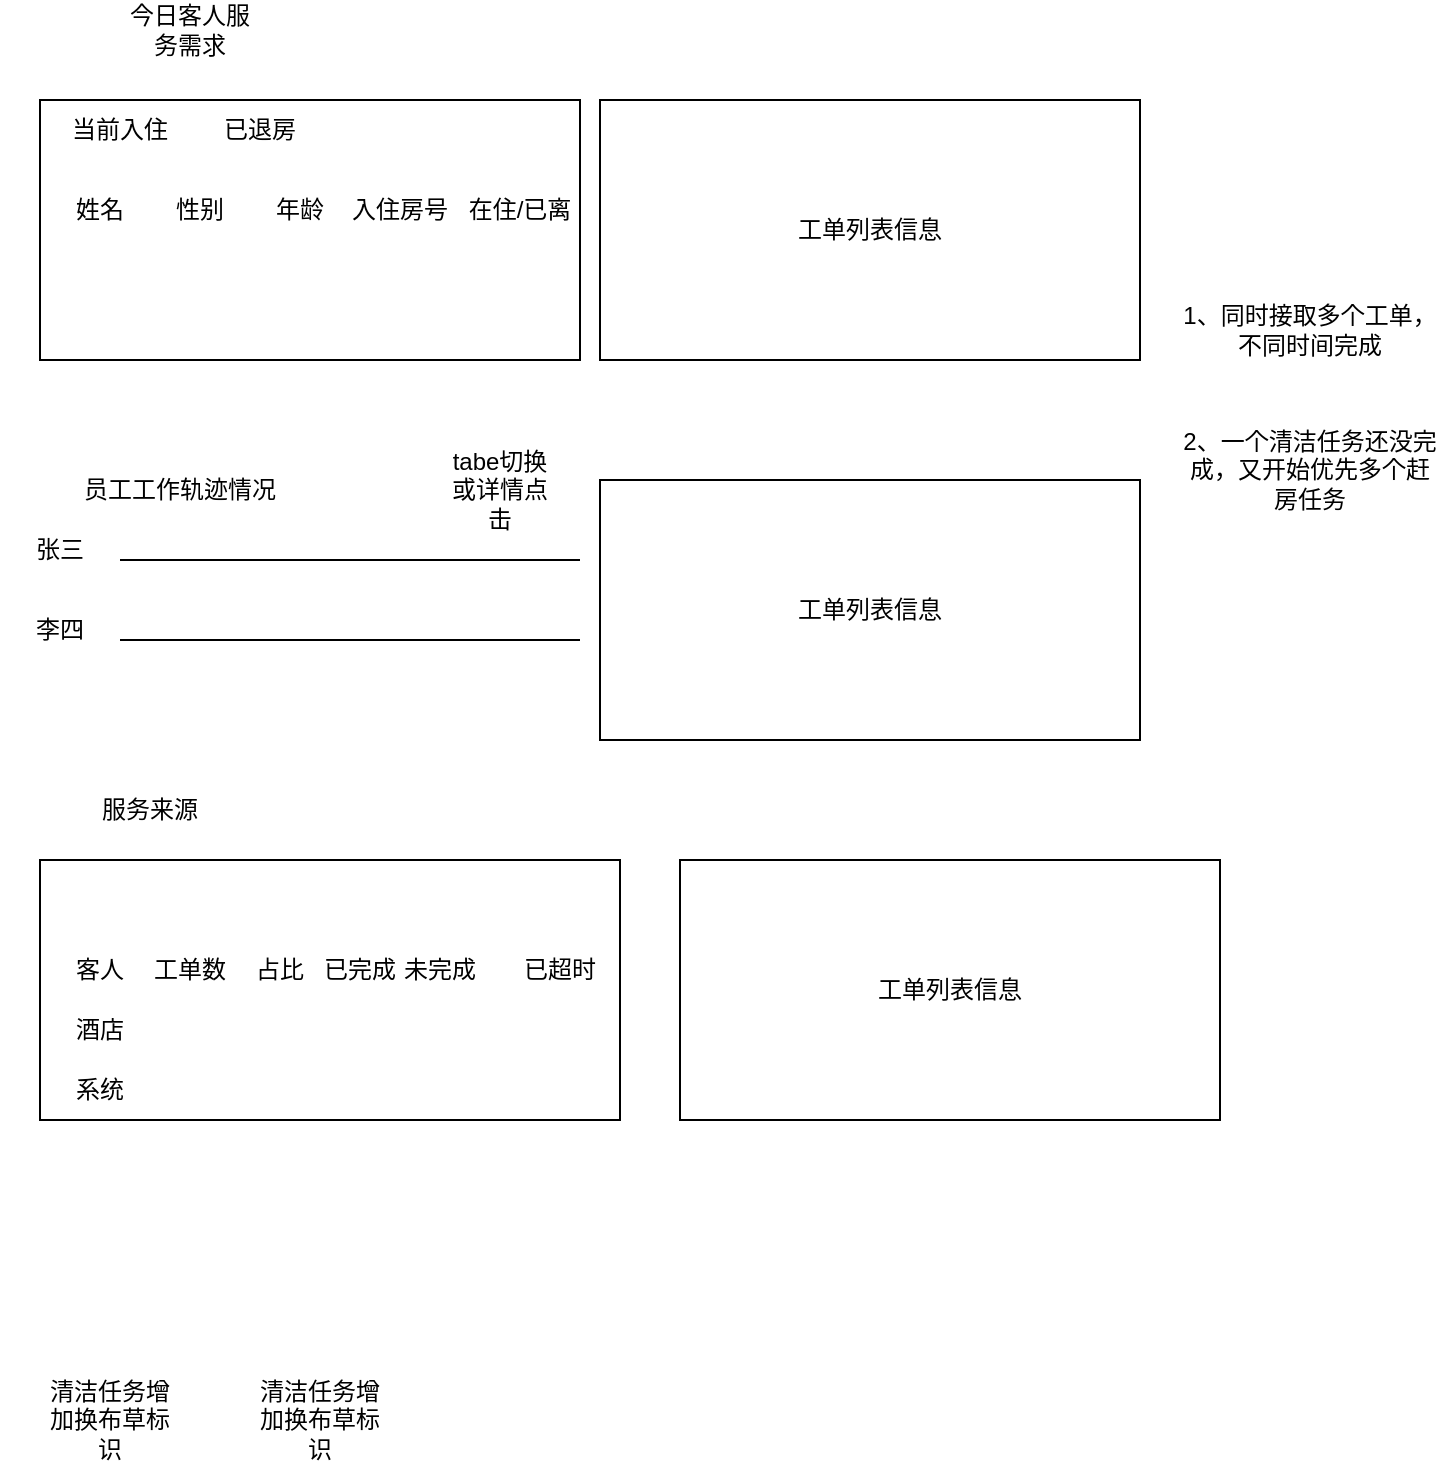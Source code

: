 <mxfile version="24.7.6">
  <diagram name="第 1 页" id="-0JCK4r_XHH6FC-igSx-">
    <mxGraphModel dx="794" dy="454" grid="1" gridSize="10" guides="1" tooltips="1" connect="1" arrows="1" fold="1" page="1" pageScale="1" pageWidth="827" pageHeight="1169" math="0" shadow="0">
      <root>
        <mxCell id="0" />
        <mxCell id="1" parent="0" />
        <mxCell id="fC3G323dH9RH2aXDCVsZ-8" value="" style="rounded=0;whiteSpace=wrap;html=1;" parent="1" vertex="1">
          <mxGeometry x="50" y="90" width="270" height="130" as="geometry" />
        </mxCell>
        <mxCell id="fC3G323dH9RH2aXDCVsZ-1" value="今日客人服务需求" style="text;html=1;align=center;verticalAlign=middle;whiteSpace=wrap;rounded=0;" parent="1" vertex="1">
          <mxGeometry x="90" y="40" width="70" height="30" as="geometry" />
        </mxCell>
        <mxCell id="fC3G323dH9RH2aXDCVsZ-2" value="当前入住" style="text;html=1;align=center;verticalAlign=middle;whiteSpace=wrap;rounded=0;" parent="1" vertex="1">
          <mxGeometry x="60" y="90" width="60" height="30" as="geometry" />
        </mxCell>
        <mxCell id="fC3G323dH9RH2aXDCVsZ-3" value="已退房" style="text;html=1;align=center;verticalAlign=middle;whiteSpace=wrap;rounded=0;" parent="1" vertex="1">
          <mxGeometry x="130" y="90" width="60" height="30" as="geometry" />
        </mxCell>
        <mxCell id="fC3G323dH9RH2aXDCVsZ-4" value="姓名" style="text;html=1;align=center;verticalAlign=middle;whiteSpace=wrap;rounded=0;" parent="1" vertex="1">
          <mxGeometry x="50" y="130" width="60" height="30" as="geometry" />
        </mxCell>
        <mxCell id="fC3G323dH9RH2aXDCVsZ-5" value="性别" style="text;html=1;align=center;verticalAlign=middle;whiteSpace=wrap;rounded=0;" parent="1" vertex="1">
          <mxGeometry x="100" y="130" width="60" height="30" as="geometry" />
        </mxCell>
        <mxCell id="fC3G323dH9RH2aXDCVsZ-6" value="在住/已离" style="text;html=1;align=center;verticalAlign=middle;whiteSpace=wrap;rounded=0;" parent="1" vertex="1">
          <mxGeometry x="260" y="130" width="60" height="30" as="geometry" />
        </mxCell>
        <mxCell id="fC3G323dH9RH2aXDCVsZ-7" value="年龄" style="text;html=1;align=center;verticalAlign=middle;whiteSpace=wrap;rounded=0;" parent="1" vertex="1">
          <mxGeometry x="150" y="130" width="60" height="30" as="geometry" />
        </mxCell>
        <mxCell id="fC3G323dH9RH2aXDCVsZ-9" value="工单列表信息" style="rounded=0;whiteSpace=wrap;html=1;" parent="1" vertex="1">
          <mxGeometry x="330" y="90" width="270" height="130" as="geometry" />
        </mxCell>
        <mxCell id="fC3G323dH9RH2aXDCVsZ-10" value="入住房号" style="text;html=1;align=center;verticalAlign=middle;whiteSpace=wrap;rounded=0;" parent="1" vertex="1">
          <mxGeometry x="200" y="130" width="60" height="30" as="geometry" />
        </mxCell>
        <mxCell id="fC3G323dH9RH2aXDCVsZ-11" value="" style="endArrow=none;html=1;rounded=0;" parent="1" edge="1">
          <mxGeometry width="50" height="50" relative="1" as="geometry">
            <mxPoint x="90" y="320" as="sourcePoint" />
            <mxPoint x="320" y="320" as="targetPoint" />
          </mxGeometry>
        </mxCell>
        <mxCell id="fC3G323dH9RH2aXDCVsZ-12" value="员工工作轨迹情况" style="text;html=1;align=center;verticalAlign=middle;whiteSpace=wrap;rounded=0;" parent="1" vertex="1">
          <mxGeometry x="70" y="270" width="100" height="30" as="geometry" />
        </mxCell>
        <mxCell id="fC3G323dH9RH2aXDCVsZ-13" value="工单列表信息" style="rounded=0;whiteSpace=wrap;html=1;" parent="1" vertex="1">
          <mxGeometry x="330" y="280" width="270" height="130" as="geometry" />
        </mxCell>
        <mxCell id="fC3G323dH9RH2aXDCVsZ-14" value="张三" style="text;html=1;align=center;verticalAlign=middle;whiteSpace=wrap;rounded=0;" parent="1" vertex="1">
          <mxGeometry x="30" y="300" width="60" height="30" as="geometry" />
        </mxCell>
        <mxCell id="fC3G323dH9RH2aXDCVsZ-15" value="李四" style="text;html=1;align=center;verticalAlign=middle;whiteSpace=wrap;rounded=0;" parent="1" vertex="1">
          <mxGeometry x="30" y="340" width="60" height="30" as="geometry" />
        </mxCell>
        <mxCell id="fC3G323dH9RH2aXDCVsZ-16" value="" style="endArrow=none;html=1;rounded=0;" parent="1" edge="1">
          <mxGeometry width="50" height="50" relative="1" as="geometry">
            <mxPoint x="90" y="360" as="sourcePoint" />
            <mxPoint x="320" y="360" as="targetPoint" />
          </mxGeometry>
        </mxCell>
        <mxCell id="fC3G323dH9RH2aXDCVsZ-17" value="tabe切换或详情点击" style="text;html=1;align=center;verticalAlign=middle;whiteSpace=wrap;rounded=0;" parent="1" vertex="1">
          <mxGeometry x="250" y="270" width="60" height="30" as="geometry" />
        </mxCell>
        <mxCell id="fC3G323dH9RH2aXDCVsZ-19" value="" style="rounded=0;whiteSpace=wrap;html=1;" parent="1" vertex="1">
          <mxGeometry x="50" y="470" width="290" height="130" as="geometry" />
        </mxCell>
        <mxCell id="fC3G323dH9RH2aXDCVsZ-20" value="服务来源" style="text;html=1;align=center;verticalAlign=middle;whiteSpace=wrap;rounded=0;" parent="1" vertex="1">
          <mxGeometry x="70" y="430" width="70" height="30" as="geometry" />
        </mxCell>
        <mxCell id="fC3G323dH9RH2aXDCVsZ-23" value="客人" style="text;html=1;align=center;verticalAlign=middle;whiteSpace=wrap;rounded=0;" parent="1" vertex="1">
          <mxGeometry x="50" y="510" width="60" height="30" as="geometry" />
        </mxCell>
        <mxCell id="fC3G323dH9RH2aXDCVsZ-24" value="工单数" style="text;html=1;align=center;verticalAlign=middle;whiteSpace=wrap;rounded=0;" parent="1" vertex="1">
          <mxGeometry x="95" y="510" width="60" height="30" as="geometry" />
        </mxCell>
        <mxCell id="fC3G323dH9RH2aXDCVsZ-25" value="已超时" style="text;html=1;align=center;verticalAlign=middle;whiteSpace=wrap;rounded=0;" parent="1" vertex="1">
          <mxGeometry x="280" y="510" width="60" height="30" as="geometry" />
        </mxCell>
        <mxCell id="fC3G323dH9RH2aXDCVsZ-26" value="已完成" style="text;html=1;align=center;verticalAlign=middle;whiteSpace=wrap;rounded=0;" parent="1" vertex="1">
          <mxGeometry x="180" y="510" width="60" height="30" as="geometry" />
        </mxCell>
        <mxCell id="fC3G323dH9RH2aXDCVsZ-27" value="工单列表信息" style="rounded=0;whiteSpace=wrap;html=1;" parent="1" vertex="1">
          <mxGeometry x="370" y="470" width="270" height="130" as="geometry" />
        </mxCell>
        <mxCell id="fC3G323dH9RH2aXDCVsZ-28" value="未完成" style="text;html=1;align=center;verticalAlign=middle;whiteSpace=wrap;rounded=0;" parent="1" vertex="1">
          <mxGeometry x="220" y="510" width="60" height="30" as="geometry" />
        </mxCell>
        <mxCell id="fC3G323dH9RH2aXDCVsZ-29" value="酒店" style="text;html=1;align=center;verticalAlign=middle;whiteSpace=wrap;rounded=0;" parent="1" vertex="1">
          <mxGeometry x="50" y="540" width="60" height="30" as="geometry" />
        </mxCell>
        <mxCell id="fC3G323dH9RH2aXDCVsZ-30" value="系统" style="text;html=1;align=center;verticalAlign=middle;whiteSpace=wrap;rounded=0;" parent="1" vertex="1">
          <mxGeometry x="50" y="570" width="60" height="30" as="geometry" />
        </mxCell>
        <mxCell id="fC3G323dH9RH2aXDCVsZ-31" value="占比" style="text;html=1;align=center;verticalAlign=middle;whiteSpace=wrap;rounded=0;" parent="1" vertex="1">
          <mxGeometry x="140" y="510" width="60" height="30" as="geometry" />
        </mxCell>
        <mxCell id="aOTZ8ygsaZMMAjQkS0gH-1" value="1、同时接取多个工单，不同时间完成" style="text;html=1;align=center;verticalAlign=middle;whiteSpace=wrap;rounded=0;" vertex="1" parent="1">
          <mxGeometry x="620" y="180" width="130" height="50" as="geometry" />
        </mxCell>
        <mxCell id="aOTZ8ygsaZMMAjQkS0gH-2" value="2、一个清洁任务还没完成，又开始优先多个赶房任务" style="text;html=1;align=center;verticalAlign=middle;whiteSpace=wrap;rounded=0;" vertex="1" parent="1">
          <mxGeometry x="620" y="250" width="130" height="50" as="geometry" />
        </mxCell>
        <mxCell id="aOTZ8ygsaZMMAjQkS0gH-3" value="清洁任务增加换布草标识" style="text;html=1;align=center;verticalAlign=middle;whiteSpace=wrap;rounded=0;" vertex="1" parent="1">
          <mxGeometry x="50" y="730" width="70" height="40" as="geometry" />
        </mxCell>
        <mxCell id="aOTZ8ygsaZMMAjQkS0gH-4" value="清洁任务增加换布草标识" style="text;html=1;align=center;verticalAlign=middle;whiteSpace=wrap;rounded=0;" vertex="1" parent="1">
          <mxGeometry x="155" y="730" width="70" height="40" as="geometry" />
        </mxCell>
      </root>
    </mxGraphModel>
  </diagram>
</mxfile>
